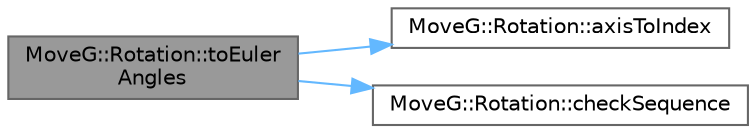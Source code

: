 digraph "MoveG::Rotation::toEulerAngles"
{
 // INTERACTIVE_SVG=YES
 // LATEX_PDF_SIZE
  bgcolor="transparent";
  edge [fontname=Helvetica,fontsize=10,labelfontname=Helvetica,labelfontsize=10];
  node [fontname=Helvetica,fontsize=10,shape=box,height=0.2,width=0.4];
  rankdir="LR";
  Node1 [id="Node000001",label="MoveG::Rotation::toEuler\lAngles",height=0.2,width=0.4,color="gray40", fillcolor="grey60", style="filled", fontcolor="black",tooltip="Converts the rotation to Euler angles."];
  Node1 -> Node2 [id="edge1_Node000001_Node000002",color="steelblue1",style="solid",tooltip=" "];
  Node2 [id="Node000002",label="MoveG::Rotation::axisToIndex",height=0.2,width=0.4,color="grey40", fillcolor="white", style="filled",URL="$classMoveG_1_1Rotation.html#a19cdc2f4ec5e74ba554f9080045e075f",tooltip="Converts an axis character to index."];
  Node1 -> Node3 [id="edge2_Node000001_Node000003",color="steelblue1",style="solid",tooltip=" "];
  Node3 [id="Node000003",label="MoveG::Rotation::checkSequence",height=0.2,width=0.4,color="grey40", fillcolor="white", style="filled",URL="$classMoveG_1_1Rotation.html#ace5e113602edc43788351c9ff61a3169",tooltip="Checks the validity of the Euler angle sequence."];
}
